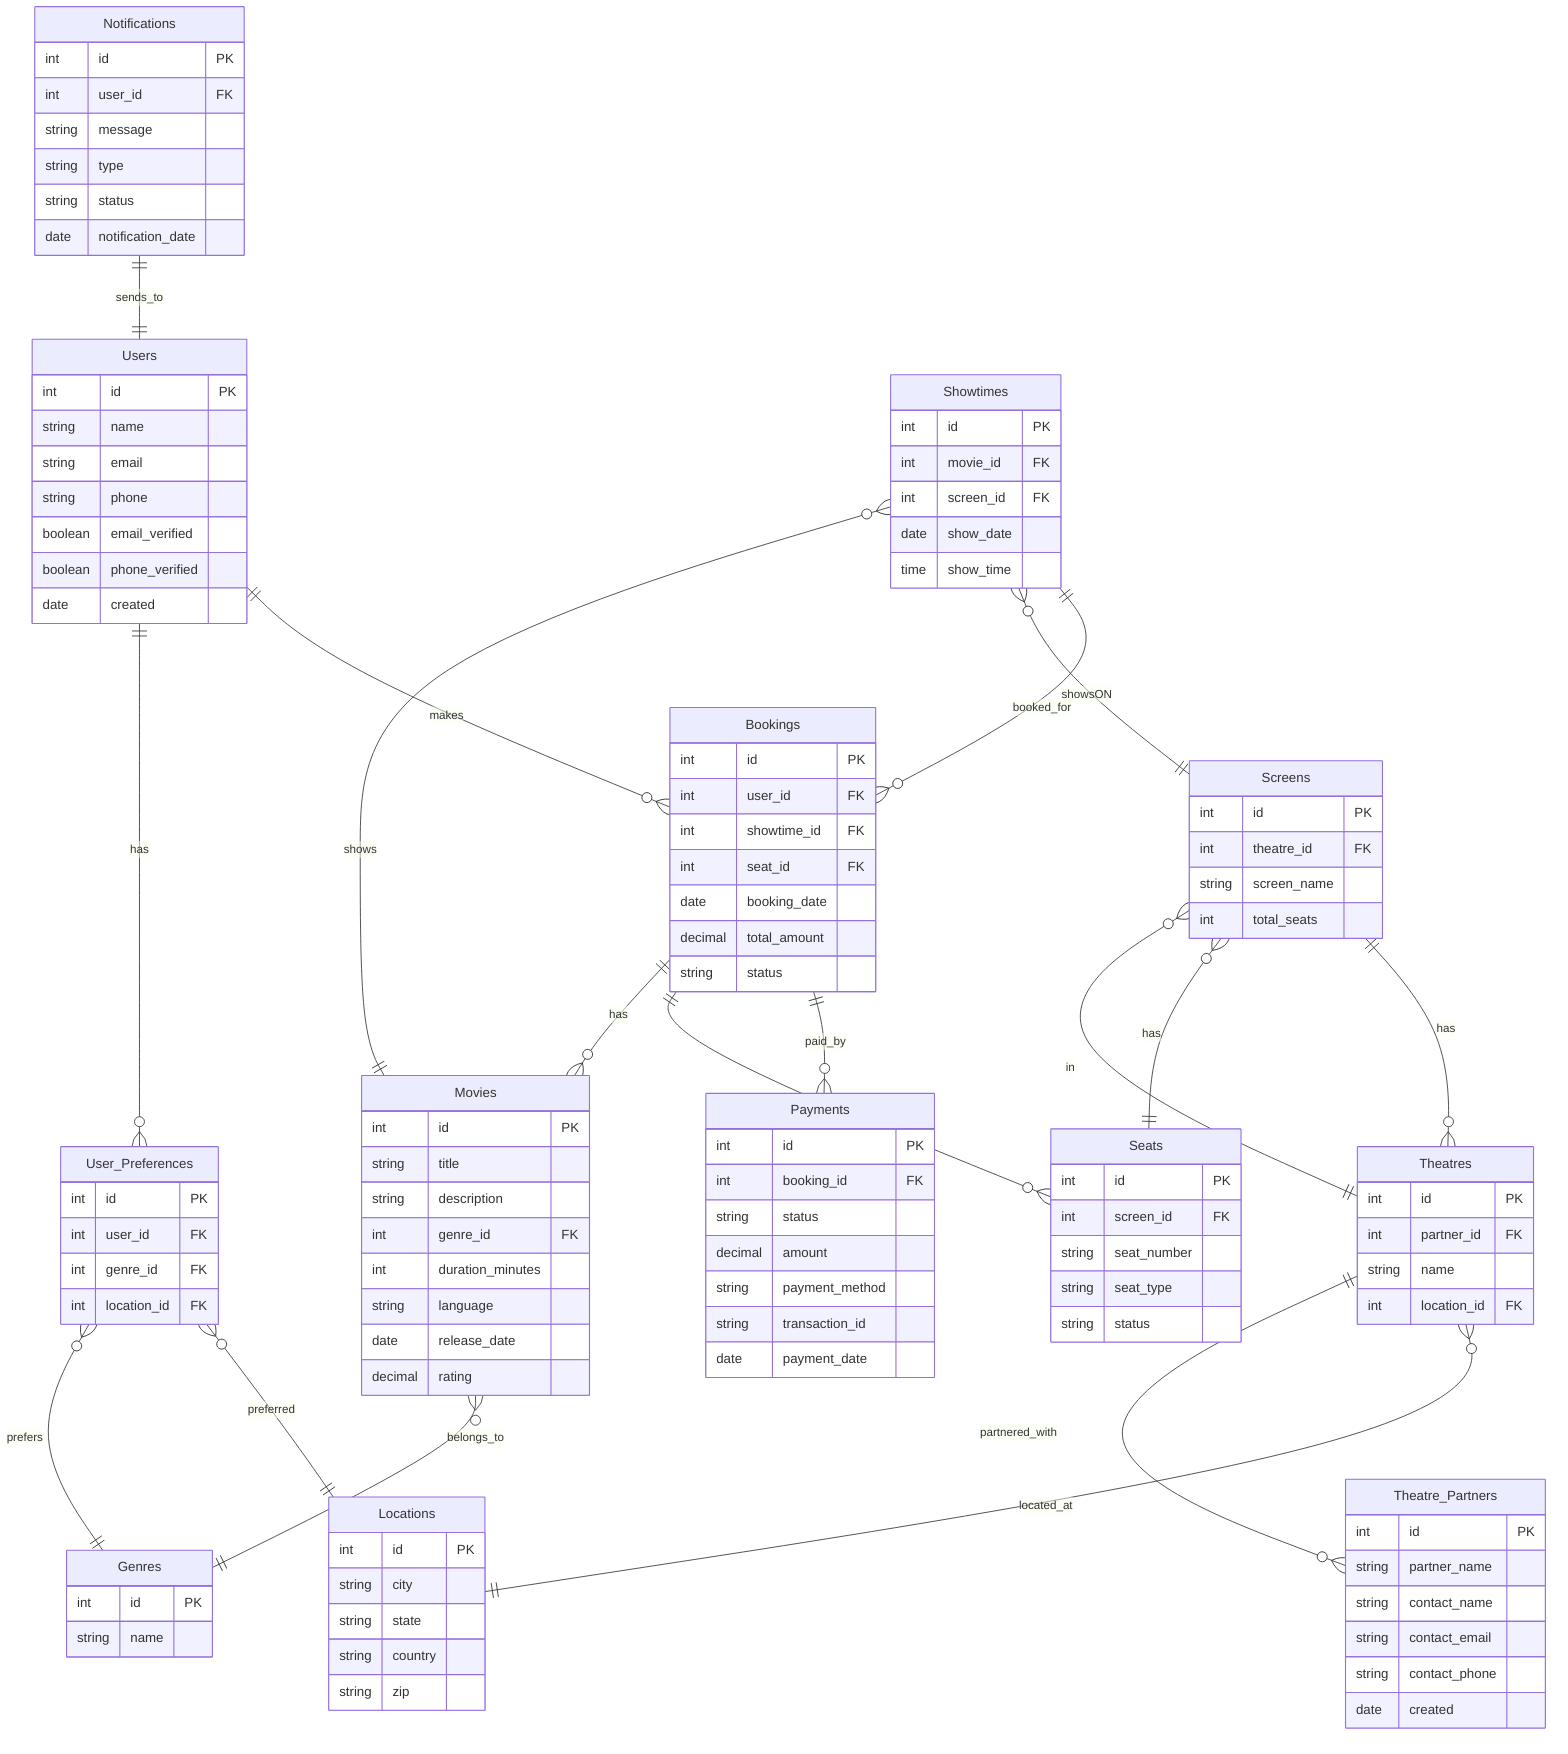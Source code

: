 erDiagram
    Users {
        int id PK
        string name
        string email
        string phone
        boolean email_verified
        boolean phone_verified
        date created
    }

    User_Preferences {
        int id PK
        int user_id FK
        int genre_id FK
        int location_id FK
    }

    Movies {
        int id PK
        string title
        string description
        int genre_id FK
        int duration_minutes
        string language
        date release_date
        decimal rating
    }

    Genres {
        int id PK
        string name
    }

    Showtimes {
        int id PK
        int movie_id FK
        int screen_id FK
        date show_date
        time show_time
    }

    Screens {
        int id PK
        int theatre_id FK
        string screen_name
        int total_seats
    }

    Seats {
        int id PK
        int screen_id FK
        string seat_number
        string seat_type
        string status
    }

    Theatres {
        int id PK
        int partner_id FK
        string name
        int location_id FK
    }

    Theatre_Partners {
        int id PK
        string partner_name
        string contact_name
        string contact_email
        string contact_phone
        date created
    }

    Bookings {
        int id PK
        int user_id FK
        int showtime_id FK
        int seat_id FK
        date booking_date
        decimal total_amount
        string status
    }

    Payments {
        int id PK
        int booking_id FK
        string status
        decimal amount
        string payment_method
        string transaction_id
        date payment_date
    }

    Locations {
        int id PK
        string city
        string state
        string country
        string zip
    }

    Notifications {
        int id PK
        int user_id FK
        string message
        string type
        string status
        date notification_date
    }

    Users ||--o{ User_Preferences: has
    User_Preferences }o--|| Genres: prefers
    Movies }o--|| Genres: belongs_to
    Showtimes }o--|| Movies: shows
    Showtimes }o--|| Screens: showsON
    Screens }o--|| Theatres: in
    Theatres }o--|| Screens: has
    Screens }o--|| Seats: has
    Theatres ||--o{ Theatre_Partners: partnered_with
    Showtimes ||--o{ Bookings: booked_for
    Users ||--o{ Bookings: makes
    Bookings ||--o{ Movies: has
    Bookings ||--o{ Seats: includes
    Bookings ||--o{ Payments: paid_by
    Theatres }o--|| Locations: located_at
    User_Preferences }o--|| Locations: preferred
    Notifications ||--|| Users: sends_to
